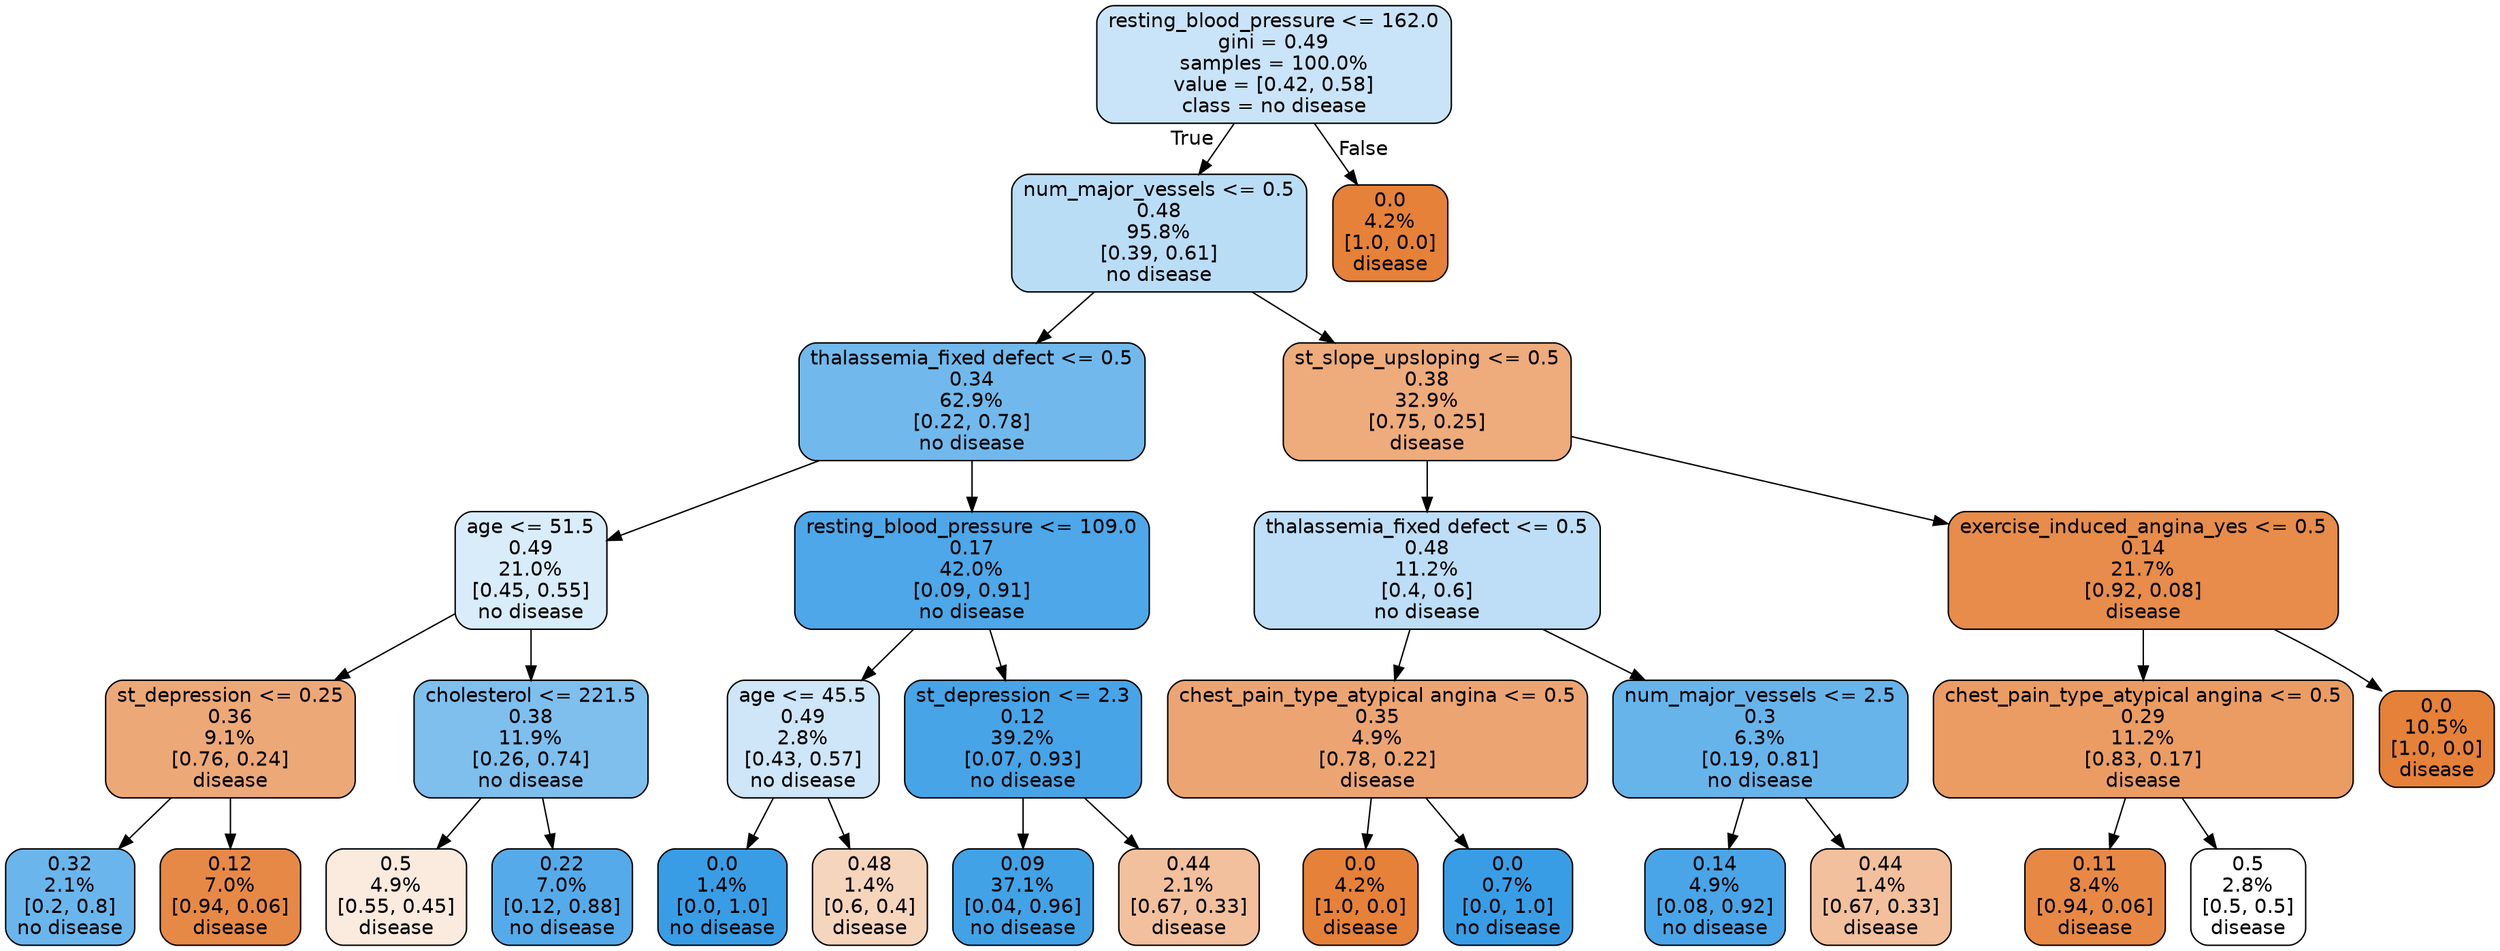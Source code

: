 digraph Tree {
node [shape=box, style="filled, rounded", color="black", fontname=helvetica] ;
edge [fontname=helvetica] ;
0 [label="resting_blood_pressure <= 162.0\ngini = 0.49\nsamples = 100.0%\nvalue = [0.42, 0.58]\nclass = no disease", fillcolor="#c9e4f8"] ;
1 [label="num_major_vessels <= 0.5\n0.48\n95.8%\n[0.39, 0.61]\nno disease", fillcolor="#baddf6"] ;
0 -> 1 [labeldistance=2.5, labelangle=45, headlabel="True"] ;
2 [label="thalassemia_fixed defect <= 0.5\n0.34\n62.9%\n[0.22, 0.78]\nno disease", fillcolor="#71b9ec"] ;
1 -> 2 ;
3 [label="age <= 51.5\n0.49\n21.0%\n[0.45, 0.55]\nno disease", fillcolor="#d9ecfa"] ;
2 -> 3 ;
4 [label="st_depression <= 0.25\n0.36\n9.1%\n[0.76, 0.24]\ndisease", fillcolor="#eda877"] ;
3 -> 4 ;
5 [label="0.32\n2.1%\n[0.2, 0.8]\nno disease", fillcolor="#6ab6ec"] ;
4 -> 5 ;
6 [label="0.12\n7.0%\n[0.94, 0.06]\ndisease", fillcolor="#e78946"] ;
4 -> 6 ;
7 [label="cholesterol <= 221.5\n0.38\n11.9%\n[0.26, 0.74]\nno disease", fillcolor="#7ebfee"] ;
3 -> 7 ;
8 [label="0.5\n4.9%\n[0.55, 0.45]\ndisease", fillcolor="#fbeade"] ;
7 -> 8 ;
9 [label="0.22\n7.0%\n[0.12, 0.88]\nno disease", fillcolor="#55abe9"] ;
7 -> 9 ;
10 [label="resting_blood_pressure <= 109.0\n0.17\n42.0%\n[0.09, 0.91]\nno disease", fillcolor="#4da7e8"] ;
2 -> 10 ;
11 [label="age <= 45.5\n0.49\n2.8%\n[0.43, 0.57]\nno disease", fillcolor="#cee6f8"] ;
10 -> 11 ;
12 [label="0.0\n1.4%\n[0.0, 1.0]\nno disease", fillcolor="#399de5"] ;
11 -> 12 ;
13 [label="0.48\n1.4%\n[0.6, 0.4]\ndisease", fillcolor="#f6d5bd"] ;
11 -> 13 ;
14 [label="st_depression <= 2.3\n0.12\n39.2%\n[0.07, 0.93]\nno disease", fillcolor="#47a4e7"] ;
10 -> 14 ;
15 [label="0.09\n37.1%\n[0.04, 0.96]\nno disease", fillcolor="#42a2e6"] ;
14 -> 15 ;
16 [label="0.44\n2.1%\n[0.67, 0.33]\ndisease", fillcolor="#f2c09c"] ;
14 -> 16 ;
17 [label="st_slope_upsloping <= 0.5\n0.38\n32.9%\n[0.75, 0.25]\ndisease", fillcolor="#eeab7b"] ;
1 -> 17 ;
18 [label="thalassemia_fixed defect <= 0.5\n0.48\n11.2%\n[0.4, 0.6]\nno disease", fillcolor="#bddef6"] ;
17 -> 18 ;
19 [label="chest_pain_type_atypical angina <= 0.5\n0.35\n4.9%\n[0.78, 0.22]\ndisease", fillcolor="#eca572"] ;
18 -> 19 ;
20 [label="0.0\n4.2%\n[1.0, 0.0]\ndisease", fillcolor="#e58139"] ;
19 -> 20 ;
21 [label="0.0\n0.7%\n[0.0, 1.0]\nno disease", fillcolor="#399de5"] ;
19 -> 21 ;
22 [label="num_major_vessels <= 2.5\n0.3\n6.3%\n[0.19, 0.81]\nno disease", fillcolor="#67b4eb"] ;
18 -> 22 ;
23 [label="0.14\n4.9%\n[0.08, 0.92]\nno disease", fillcolor="#49a5e7"] ;
22 -> 23 ;
24 [label="0.44\n1.4%\n[0.67, 0.33]\ndisease", fillcolor="#f2c09c"] ;
22 -> 24 ;
25 [label="exercise_induced_angina_yes <= 0.5\n0.14\n21.7%\n[0.92, 0.08]\ndisease", fillcolor="#e78c4a"] ;
17 -> 25 ;
26 [label="chest_pain_type_atypical angina <= 0.5\n0.29\n11.2%\n[0.83, 0.17]\ndisease", fillcolor="#ea9c63"] ;
25 -> 26 ;
27 [label="0.11\n8.4%\n[0.94, 0.06]\ndisease", fillcolor="#e78945"] ;
26 -> 27 ;
28 [label="0.5\n2.8%\n[0.5, 0.5]\ndisease", fillcolor="#ffffff"] ;
26 -> 28 ;
29 [label="0.0\n10.5%\n[1.0, 0.0]\ndisease", fillcolor="#e58139"] ;
25 -> 29 ;
30 [label="0.0\n4.2%\n[1.0, 0.0]\ndisease", fillcolor="#e58139"] ;
0 -> 30 [labeldistance=2.5, labelangle=-45, headlabel="False"] ;
}